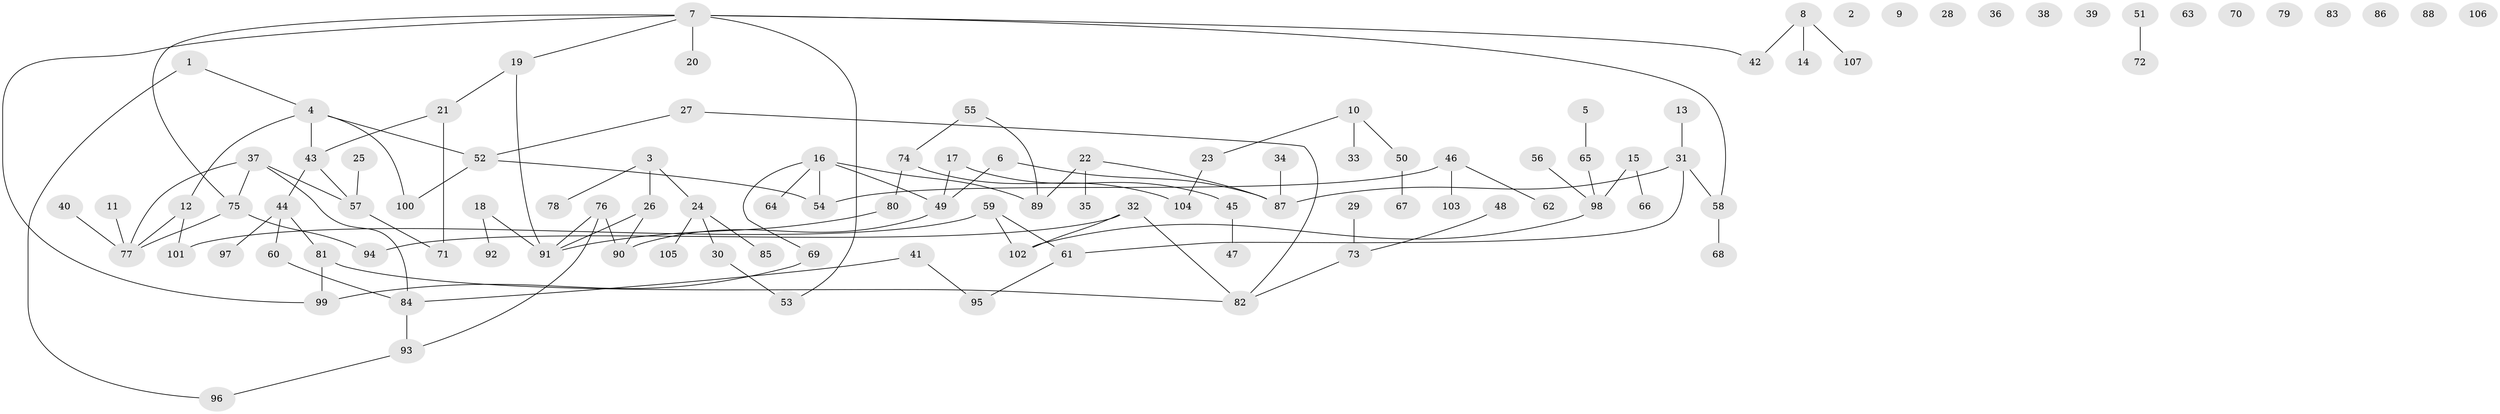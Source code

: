 // Generated by graph-tools (version 1.1) at 2025/12/03/09/25 04:12:55]
// undirected, 107 vertices, 113 edges
graph export_dot {
graph [start="1"]
  node [color=gray90,style=filled];
  1;
  2;
  3;
  4;
  5;
  6;
  7;
  8;
  9;
  10;
  11;
  12;
  13;
  14;
  15;
  16;
  17;
  18;
  19;
  20;
  21;
  22;
  23;
  24;
  25;
  26;
  27;
  28;
  29;
  30;
  31;
  32;
  33;
  34;
  35;
  36;
  37;
  38;
  39;
  40;
  41;
  42;
  43;
  44;
  45;
  46;
  47;
  48;
  49;
  50;
  51;
  52;
  53;
  54;
  55;
  56;
  57;
  58;
  59;
  60;
  61;
  62;
  63;
  64;
  65;
  66;
  67;
  68;
  69;
  70;
  71;
  72;
  73;
  74;
  75;
  76;
  77;
  78;
  79;
  80;
  81;
  82;
  83;
  84;
  85;
  86;
  87;
  88;
  89;
  90;
  91;
  92;
  93;
  94;
  95;
  96;
  97;
  98;
  99;
  100;
  101;
  102;
  103;
  104;
  105;
  106;
  107;
  1 -- 4;
  1 -- 96;
  3 -- 24;
  3 -- 26;
  3 -- 78;
  4 -- 12;
  4 -- 43;
  4 -- 52;
  4 -- 100;
  5 -- 65;
  6 -- 49;
  6 -- 87;
  7 -- 19;
  7 -- 20;
  7 -- 42;
  7 -- 53;
  7 -- 58;
  7 -- 75;
  7 -- 99;
  8 -- 14;
  8 -- 42;
  8 -- 107;
  10 -- 23;
  10 -- 33;
  10 -- 50;
  11 -- 77;
  12 -- 77;
  12 -- 101;
  13 -- 31;
  15 -- 66;
  15 -- 98;
  16 -- 49;
  16 -- 54;
  16 -- 64;
  16 -- 69;
  16 -- 89;
  17 -- 45;
  17 -- 49;
  18 -- 91;
  18 -- 92;
  19 -- 21;
  19 -- 91;
  21 -- 43;
  21 -- 71;
  22 -- 35;
  22 -- 87;
  22 -- 89;
  23 -- 104;
  24 -- 30;
  24 -- 85;
  24 -- 105;
  25 -- 57;
  26 -- 90;
  26 -- 91;
  27 -- 52;
  27 -- 82;
  29 -- 73;
  30 -- 53;
  31 -- 58;
  31 -- 61;
  31 -- 87;
  32 -- 82;
  32 -- 94;
  32 -- 102;
  34 -- 87;
  37 -- 57;
  37 -- 75;
  37 -- 77;
  37 -- 84;
  40 -- 77;
  41 -- 84;
  41 -- 95;
  43 -- 44;
  43 -- 57;
  44 -- 60;
  44 -- 81;
  44 -- 97;
  45 -- 47;
  46 -- 54;
  46 -- 62;
  46 -- 103;
  48 -- 73;
  49 -- 90;
  50 -- 67;
  51 -- 72;
  52 -- 54;
  52 -- 100;
  55 -- 74;
  55 -- 89;
  56 -- 98;
  57 -- 71;
  58 -- 68;
  59 -- 61;
  59 -- 101;
  59 -- 102;
  60 -- 84;
  61 -- 95;
  65 -- 98;
  69 -- 99;
  73 -- 82;
  74 -- 80;
  74 -- 104;
  75 -- 77;
  75 -- 94;
  76 -- 90;
  76 -- 91;
  76 -- 93;
  80 -- 91;
  81 -- 82;
  81 -- 99;
  84 -- 93;
  93 -- 96;
  98 -- 102;
}
